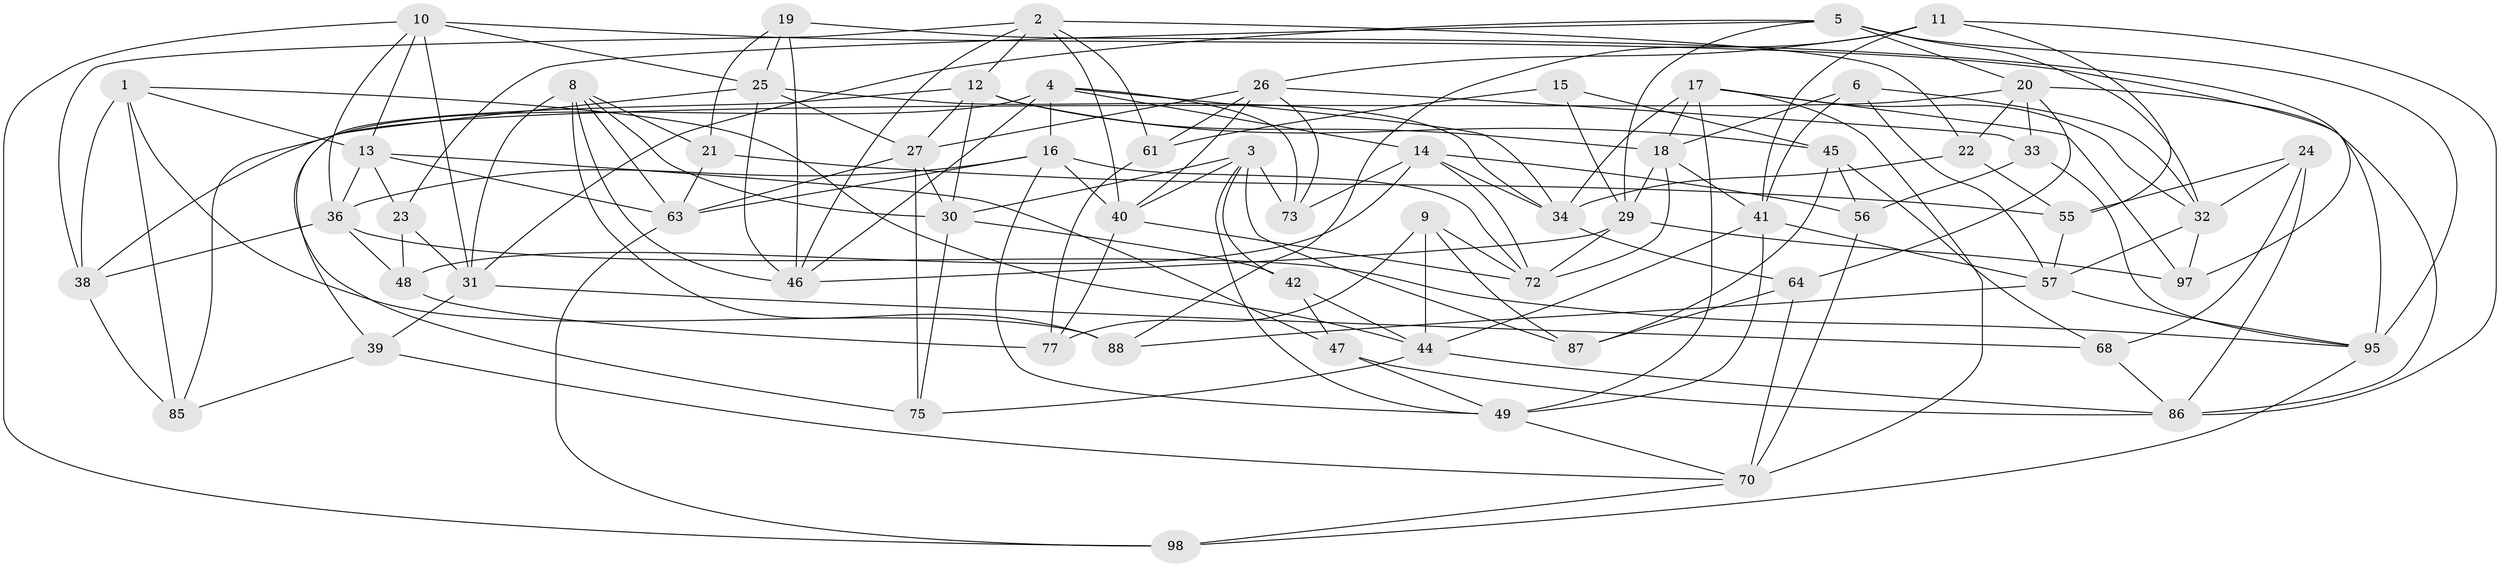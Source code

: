 // original degree distribution, {4: 1.0}
// Generated by graph-tools (version 1.1) at 2025/11/02/27/25 16:11:46]
// undirected, 63 vertices, 161 edges
graph export_dot {
graph [start="1"]
  node [color=gray90,style=filled];
  1 [super="+84"];
  2 [super="+74"];
  3 [super="+51"];
  4 [super="+69"];
  5 [super="+7"];
  6;
  8 [super="+52"];
  9;
  10 [super="+94"];
  11 [super="+60"];
  12 [super="+43"];
  13 [super="+83"];
  14 [super="+101"];
  15;
  16 [super="+28"];
  17 [super="+53"];
  18 [super="+37"];
  19;
  20 [super="+59"];
  21;
  22;
  23;
  24;
  25 [super="+62"];
  26 [super="+54"];
  27 [super="+66"];
  29 [super="+65"];
  30 [super="+92"];
  31 [super="+79"];
  32 [super="+35"];
  33;
  34 [super="+58"];
  36 [super="+90"];
  38 [super="+50"];
  39;
  40 [super="+81"];
  41 [super="+82"];
  42;
  44 [super="+93"];
  45 [super="+67"];
  46 [super="+71"];
  47;
  48;
  49 [super="+80"];
  55 [super="+91"];
  56;
  57 [super="+76"];
  61;
  63 [super="+78"];
  64;
  68;
  70 [super="+96"];
  72 [super="+100"];
  73;
  75;
  77;
  85;
  86 [super="+89"];
  87;
  88;
  95 [super="+99"];
  97;
  98;
  1 -- 88;
  1 -- 44;
  1 -- 38 [weight=2];
  1 -- 85;
  1 -- 13;
  2 -- 38;
  2 -- 46;
  2 -- 61;
  2 -- 22;
  2 -- 12;
  2 -- 40;
  3 -- 73;
  3 -- 42;
  3 -- 49;
  3 -- 40;
  3 -- 30;
  3 -- 87;
  4 -- 46;
  4 -- 73;
  4 -- 16;
  4 -- 34;
  4 -- 85;
  4 -- 14;
  5 -- 31;
  5 -- 23;
  5 -- 29;
  5 -- 20;
  5 -- 95;
  5 -- 32;
  6 -- 41;
  6 -- 57;
  6 -- 18;
  6 -- 32;
  8 -- 46;
  8 -- 21;
  8 -- 31;
  8 -- 88;
  8 -- 30;
  8 -- 63;
  9 -- 87;
  9 -- 72;
  9 -- 77;
  9 -- 44;
  10 -- 98;
  10 -- 25;
  10 -- 31;
  10 -- 36;
  10 -- 13;
  10 -- 95;
  11 -- 86;
  11 -- 41;
  11 -- 55 [weight=2];
  11 -- 88;
  11 -- 26;
  12 -- 39;
  12 -- 30;
  12 -- 45;
  12 -- 18;
  12 -- 27;
  13 -- 47;
  13 -- 63;
  13 -- 36;
  13 -- 23;
  14 -- 73;
  14 -- 48;
  14 -- 56;
  14 -- 34;
  14 -- 72;
  15 -- 61;
  15 -- 45 [weight=2];
  15 -- 29;
  16 -- 72;
  16 -- 36;
  16 -- 63;
  16 -- 49;
  16 -- 40;
  17 -- 34;
  17 -- 18;
  17 -- 32;
  17 -- 97;
  17 -- 49;
  17 -- 70;
  18 -- 29;
  18 -- 41;
  18 -- 72;
  19 -- 21;
  19 -- 97;
  19 -- 46;
  19 -- 25;
  20 -- 33;
  20 -- 38;
  20 -- 64;
  20 -- 22;
  20 -- 86;
  21 -- 63;
  21 -- 55;
  22 -- 55;
  22 -- 34;
  23 -- 48;
  23 -- 31;
  24 -- 68;
  24 -- 32;
  24 -- 55;
  24 -- 86;
  25 -- 75;
  25 -- 27;
  25 -- 34;
  25 -- 46;
  26 -- 40;
  26 -- 33;
  26 -- 27;
  26 -- 73;
  26 -- 61;
  27 -- 75;
  27 -- 63;
  27 -- 30;
  29 -- 97;
  29 -- 46;
  29 -- 72;
  30 -- 42;
  30 -- 75;
  31 -- 68;
  31 -- 39;
  32 -- 57;
  32 -- 97;
  33 -- 95;
  33 -- 56;
  34 -- 64;
  36 -- 48;
  36 -- 38;
  36 -- 95;
  38 -- 85;
  39 -- 85;
  39 -- 70;
  40 -- 72;
  40 -- 77;
  41 -- 49;
  41 -- 44;
  41 -- 57;
  42 -- 44;
  42 -- 47;
  44 -- 75;
  44 -- 86;
  45 -- 87;
  45 -- 56;
  45 -- 68;
  47 -- 86;
  47 -- 49;
  48 -- 77;
  49 -- 70;
  55 -- 57;
  56 -- 70;
  57 -- 88;
  57 -- 95;
  61 -- 77;
  63 -- 98;
  64 -- 70;
  64 -- 87;
  68 -- 86;
  70 -- 98;
  95 -- 98;
}
